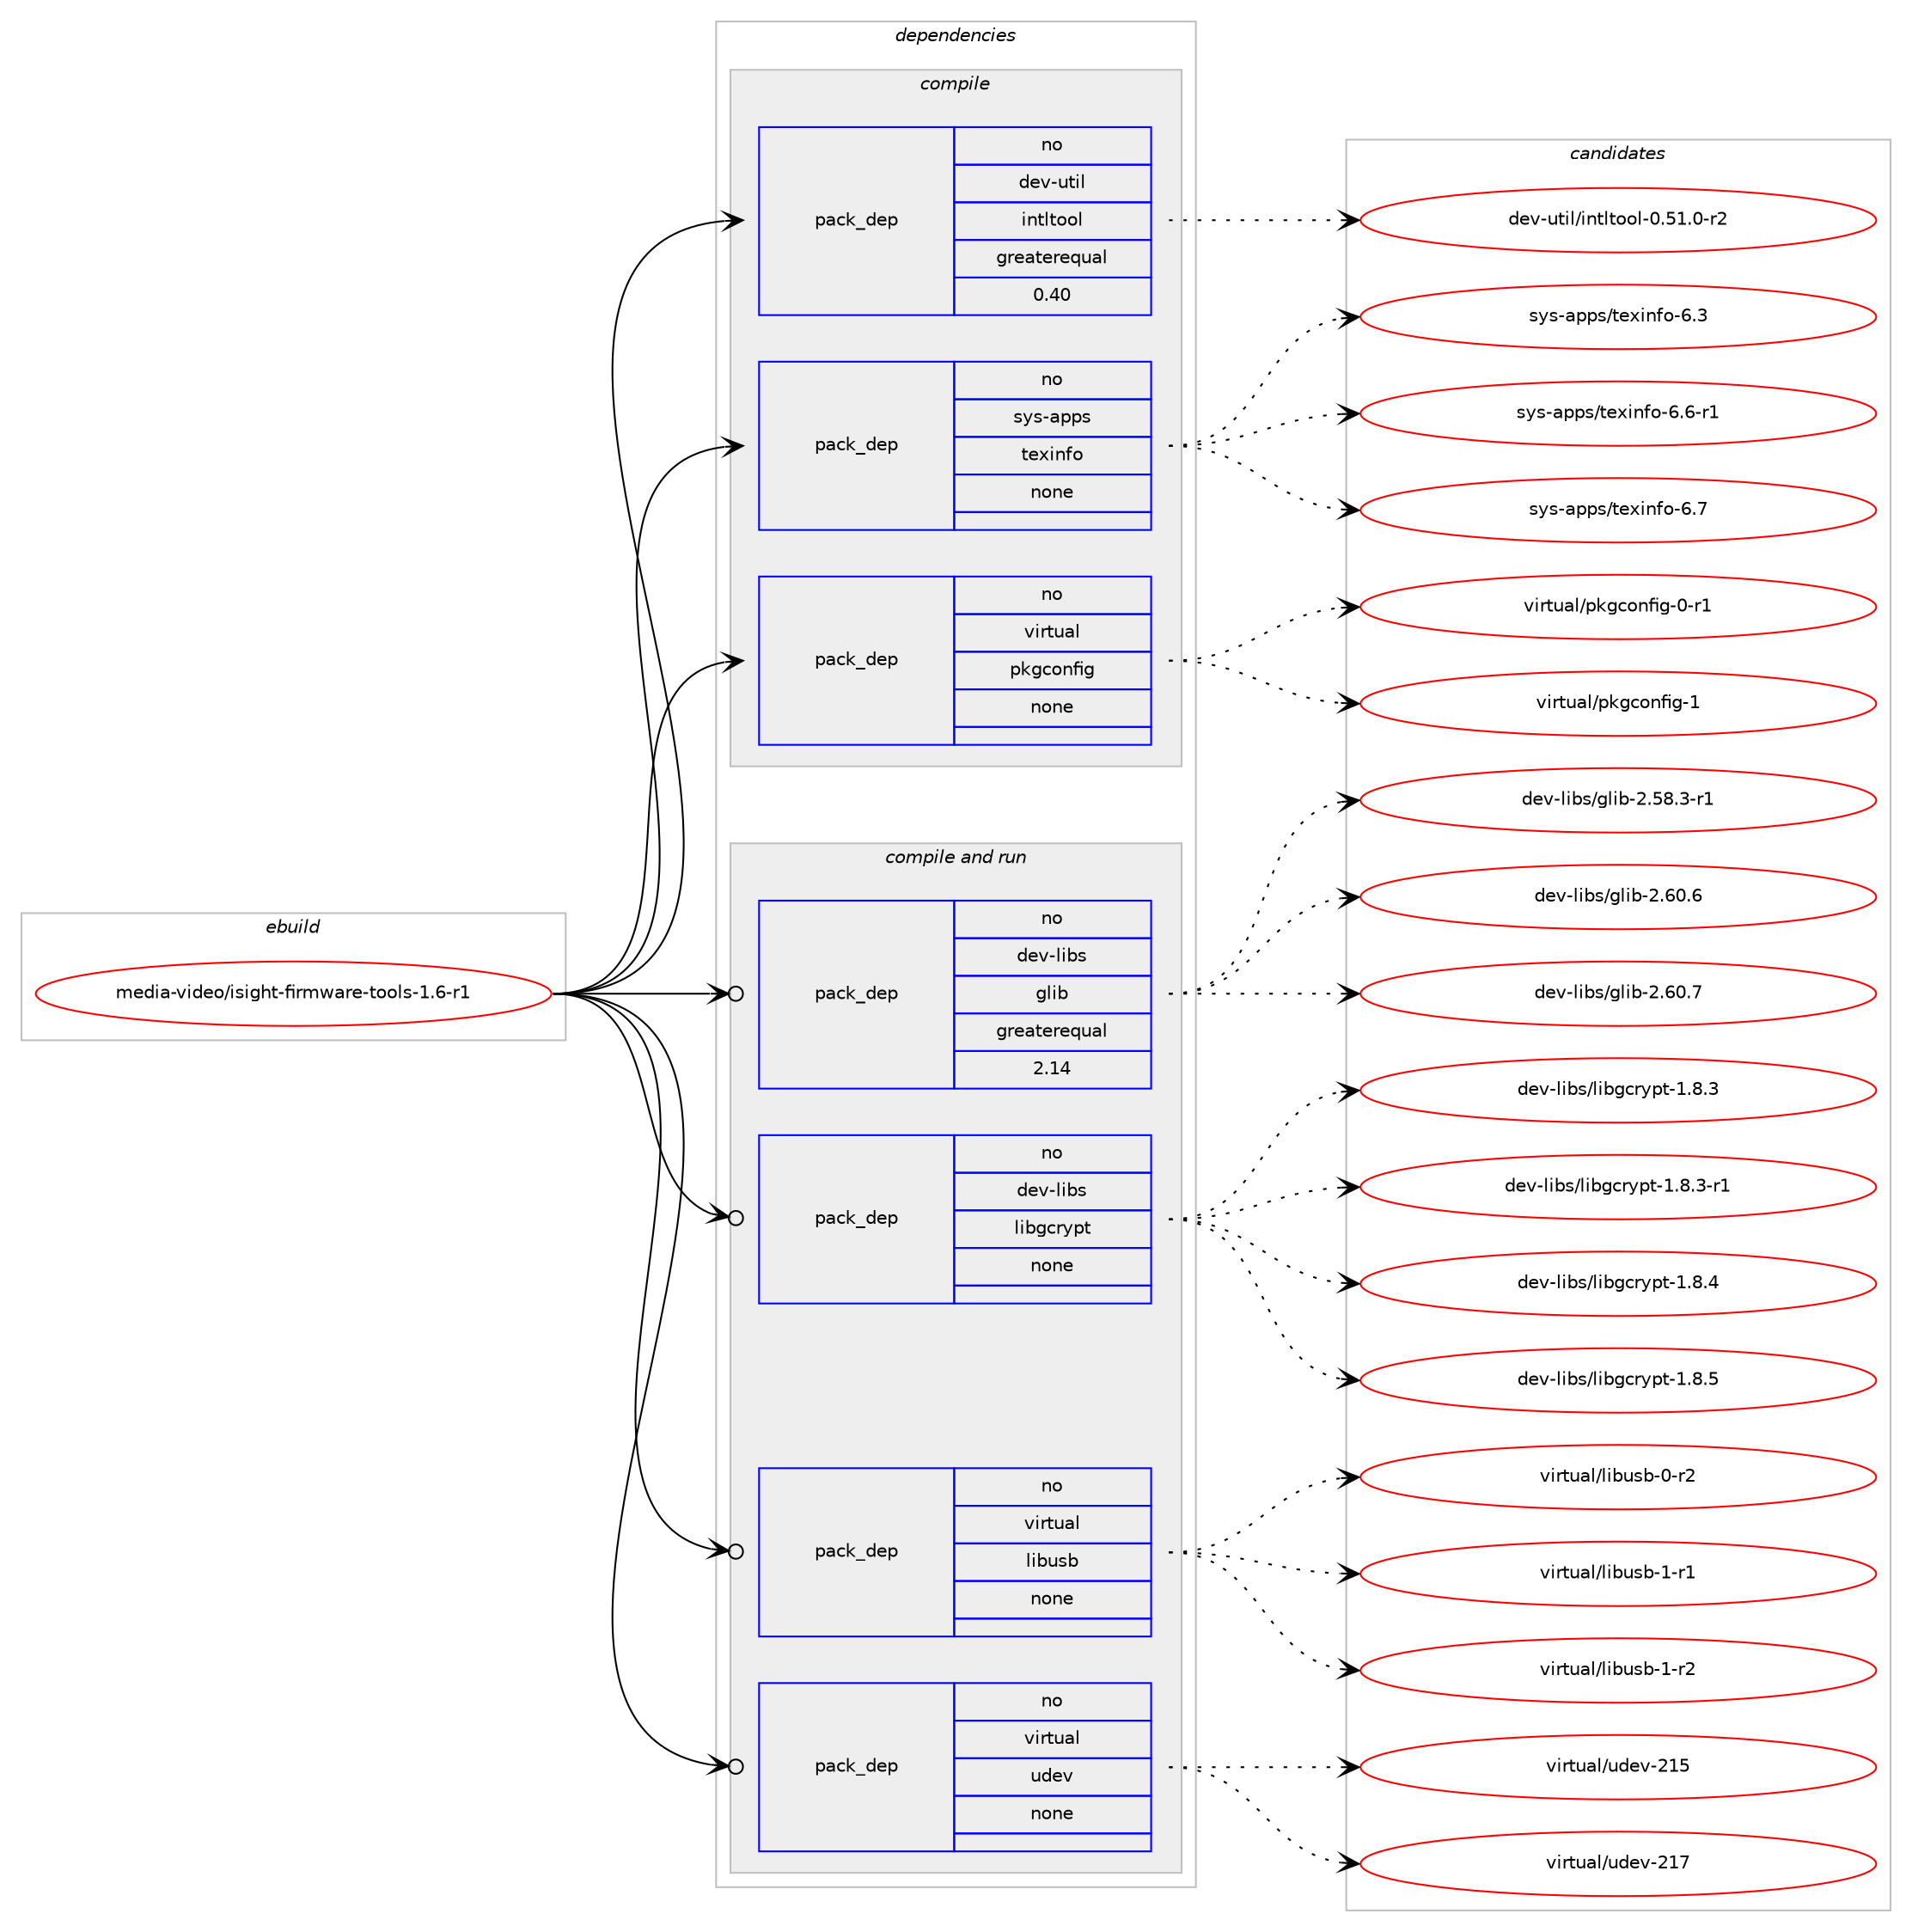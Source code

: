 digraph prolog {

# *************
# Graph options
# *************

newrank=true;
concentrate=true;
compound=true;
graph [rankdir=LR,fontname=Helvetica,fontsize=10,ranksep=1.5];#, ranksep=2.5, nodesep=0.2];
edge  [arrowhead=vee];
node  [fontname=Helvetica,fontsize=10];

# **********
# The ebuild
# **********

subgraph cluster_leftcol {
color=gray;
rank=same;
label=<<i>ebuild</i>>;
id [label="media-video/isight-firmware-tools-1.6-r1", color=red, width=4, href="../media-video/isight-firmware-tools-1.6-r1.svg"];
}

# ****************
# The dependencies
# ****************

subgraph cluster_midcol {
color=gray;
label=<<i>dependencies</i>>;
subgraph cluster_compile {
fillcolor="#eeeeee";
style=filled;
label=<<i>compile</i>>;
subgraph pack597396 {
dependency807897 [label=<<TABLE BORDER="0" CELLBORDER="1" CELLSPACING="0" CELLPADDING="4" WIDTH="220"><TR><TD ROWSPAN="6" CELLPADDING="30">pack_dep</TD></TR><TR><TD WIDTH="110">no</TD></TR><TR><TD>dev-util</TD></TR><TR><TD>intltool</TD></TR><TR><TD>greaterequal</TD></TR><TR><TD>0.40</TD></TR></TABLE>>, shape=none, color=blue];
}
id:e -> dependency807897:w [weight=20,style="solid",arrowhead="vee"];
subgraph pack597397 {
dependency807898 [label=<<TABLE BORDER="0" CELLBORDER="1" CELLSPACING="0" CELLPADDING="4" WIDTH="220"><TR><TD ROWSPAN="6" CELLPADDING="30">pack_dep</TD></TR><TR><TD WIDTH="110">no</TD></TR><TR><TD>sys-apps</TD></TR><TR><TD>texinfo</TD></TR><TR><TD>none</TD></TR><TR><TD></TD></TR></TABLE>>, shape=none, color=blue];
}
id:e -> dependency807898:w [weight=20,style="solid",arrowhead="vee"];
subgraph pack597398 {
dependency807899 [label=<<TABLE BORDER="0" CELLBORDER="1" CELLSPACING="0" CELLPADDING="4" WIDTH="220"><TR><TD ROWSPAN="6" CELLPADDING="30">pack_dep</TD></TR><TR><TD WIDTH="110">no</TD></TR><TR><TD>virtual</TD></TR><TR><TD>pkgconfig</TD></TR><TR><TD>none</TD></TR><TR><TD></TD></TR></TABLE>>, shape=none, color=blue];
}
id:e -> dependency807899:w [weight=20,style="solid",arrowhead="vee"];
}
subgraph cluster_compileandrun {
fillcolor="#eeeeee";
style=filled;
label=<<i>compile and run</i>>;
subgraph pack597399 {
dependency807900 [label=<<TABLE BORDER="0" CELLBORDER="1" CELLSPACING="0" CELLPADDING="4" WIDTH="220"><TR><TD ROWSPAN="6" CELLPADDING="30">pack_dep</TD></TR><TR><TD WIDTH="110">no</TD></TR><TR><TD>dev-libs</TD></TR><TR><TD>glib</TD></TR><TR><TD>greaterequal</TD></TR><TR><TD>2.14</TD></TR></TABLE>>, shape=none, color=blue];
}
id:e -> dependency807900:w [weight=20,style="solid",arrowhead="odotvee"];
subgraph pack597400 {
dependency807901 [label=<<TABLE BORDER="0" CELLBORDER="1" CELLSPACING="0" CELLPADDING="4" WIDTH="220"><TR><TD ROWSPAN="6" CELLPADDING="30">pack_dep</TD></TR><TR><TD WIDTH="110">no</TD></TR><TR><TD>dev-libs</TD></TR><TR><TD>libgcrypt</TD></TR><TR><TD>none</TD></TR><TR><TD></TD></TR></TABLE>>, shape=none, color=blue];
}
id:e -> dependency807901:w [weight=20,style="solid",arrowhead="odotvee"];
subgraph pack597401 {
dependency807902 [label=<<TABLE BORDER="0" CELLBORDER="1" CELLSPACING="0" CELLPADDING="4" WIDTH="220"><TR><TD ROWSPAN="6" CELLPADDING="30">pack_dep</TD></TR><TR><TD WIDTH="110">no</TD></TR><TR><TD>virtual</TD></TR><TR><TD>libusb</TD></TR><TR><TD>none</TD></TR><TR><TD></TD></TR></TABLE>>, shape=none, color=blue];
}
id:e -> dependency807902:w [weight=20,style="solid",arrowhead="odotvee"];
subgraph pack597402 {
dependency807903 [label=<<TABLE BORDER="0" CELLBORDER="1" CELLSPACING="0" CELLPADDING="4" WIDTH="220"><TR><TD ROWSPAN="6" CELLPADDING="30">pack_dep</TD></TR><TR><TD WIDTH="110">no</TD></TR><TR><TD>virtual</TD></TR><TR><TD>udev</TD></TR><TR><TD>none</TD></TR><TR><TD></TD></TR></TABLE>>, shape=none, color=blue];
}
id:e -> dependency807903:w [weight=20,style="solid",arrowhead="odotvee"];
}
subgraph cluster_run {
fillcolor="#eeeeee";
style=filled;
label=<<i>run</i>>;
}
}

# **************
# The candidates
# **************

subgraph cluster_choices {
rank=same;
color=gray;
label=<<i>candidates</i>>;

subgraph choice597396 {
color=black;
nodesep=1;
choice1001011184511711610510847105110116108116111111108454846534946484511450 [label="dev-util/intltool-0.51.0-r2", color=red, width=4,href="../dev-util/intltool-0.51.0-r2.svg"];
dependency807897:e -> choice1001011184511711610510847105110116108116111111108454846534946484511450:w [style=dotted,weight="100"];
}
subgraph choice597397 {
color=black;
nodesep=1;
choice11512111545971121121154711610112010511010211145544651 [label="sys-apps/texinfo-6.3", color=red, width=4,href="../sys-apps/texinfo-6.3.svg"];
choice115121115459711211211547116101120105110102111455446544511449 [label="sys-apps/texinfo-6.6-r1", color=red, width=4,href="../sys-apps/texinfo-6.6-r1.svg"];
choice11512111545971121121154711610112010511010211145544655 [label="sys-apps/texinfo-6.7", color=red, width=4,href="../sys-apps/texinfo-6.7.svg"];
dependency807898:e -> choice11512111545971121121154711610112010511010211145544651:w [style=dotted,weight="100"];
dependency807898:e -> choice115121115459711211211547116101120105110102111455446544511449:w [style=dotted,weight="100"];
dependency807898:e -> choice11512111545971121121154711610112010511010211145544655:w [style=dotted,weight="100"];
}
subgraph choice597398 {
color=black;
nodesep=1;
choice11810511411611797108471121071039911111010210510345484511449 [label="virtual/pkgconfig-0-r1", color=red, width=4,href="../virtual/pkgconfig-0-r1.svg"];
choice1181051141161179710847112107103991111101021051034549 [label="virtual/pkgconfig-1", color=red, width=4,href="../virtual/pkgconfig-1.svg"];
dependency807899:e -> choice11810511411611797108471121071039911111010210510345484511449:w [style=dotted,weight="100"];
dependency807899:e -> choice1181051141161179710847112107103991111101021051034549:w [style=dotted,weight="100"];
}
subgraph choice597399 {
color=black;
nodesep=1;
choice10010111845108105981154710310810598455046535646514511449 [label="dev-libs/glib-2.58.3-r1", color=red, width=4,href="../dev-libs/glib-2.58.3-r1.svg"];
choice1001011184510810598115471031081059845504654484654 [label="dev-libs/glib-2.60.6", color=red, width=4,href="../dev-libs/glib-2.60.6.svg"];
choice1001011184510810598115471031081059845504654484655 [label="dev-libs/glib-2.60.7", color=red, width=4,href="../dev-libs/glib-2.60.7.svg"];
dependency807900:e -> choice10010111845108105981154710310810598455046535646514511449:w [style=dotted,weight="100"];
dependency807900:e -> choice1001011184510810598115471031081059845504654484654:w [style=dotted,weight="100"];
dependency807900:e -> choice1001011184510810598115471031081059845504654484655:w [style=dotted,weight="100"];
}
subgraph choice597400 {
color=black;
nodesep=1;
choice1001011184510810598115471081059810399114121112116454946564651 [label="dev-libs/libgcrypt-1.8.3", color=red, width=4,href="../dev-libs/libgcrypt-1.8.3.svg"];
choice10010111845108105981154710810598103991141211121164549465646514511449 [label="dev-libs/libgcrypt-1.8.3-r1", color=red, width=4,href="../dev-libs/libgcrypt-1.8.3-r1.svg"];
choice1001011184510810598115471081059810399114121112116454946564652 [label="dev-libs/libgcrypt-1.8.4", color=red, width=4,href="../dev-libs/libgcrypt-1.8.4.svg"];
choice1001011184510810598115471081059810399114121112116454946564653 [label="dev-libs/libgcrypt-1.8.5", color=red, width=4,href="../dev-libs/libgcrypt-1.8.5.svg"];
dependency807901:e -> choice1001011184510810598115471081059810399114121112116454946564651:w [style=dotted,weight="100"];
dependency807901:e -> choice10010111845108105981154710810598103991141211121164549465646514511449:w [style=dotted,weight="100"];
dependency807901:e -> choice1001011184510810598115471081059810399114121112116454946564652:w [style=dotted,weight="100"];
dependency807901:e -> choice1001011184510810598115471081059810399114121112116454946564653:w [style=dotted,weight="100"];
}
subgraph choice597401 {
color=black;
nodesep=1;
choice1181051141161179710847108105981171159845484511450 [label="virtual/libusb-0-r2", color=red, width=4,href="../virtual/libusb-0-r2.svg"];
choice1181051141161179710847108105981171159845494511449 [label="virtual/libusb-1-r1", color=red, width=4,href="../virtual/libusb-1-r1.svg"];
choice1181051141161179710847108105981171159845494511450 [label="virtual/libusb-1-r2", color=red, width=4,href="../virtual/libusb-1-r2.svg"];
dependency807902:e -> choice1181051141161179710847108105981171159845484511450:w [style=dotted,weight="100"];
dependency807902:e -> choice1181051141161179710847108105981171159845494511449:w [style=dotted,weight="100"];
dependency807902:e -> choice1181051141161179710847108105981171159845494511450:w [style=dotted,weight="100"];
}
subgraph choice597402 {
color=black;
nodesep=1;
choice118105114116117971084711710010111845504953 [label="virtual/udev-215", color=red, width=4,href="../virtual/udev-215.svg"];
choice118105114116117971084711710010111845504955 [label="virtual/udev-217", color=red, width=4,href="../virtual/udev-217.svg"];
dependency807903:e -> choice118105114116117971084711710010111845504953:w [style=dotted,weight="100"];
dependency807903:e -> choice118105114116117971084711710010111845504955:w [style=dotted,weight="100"];
}
}

}
